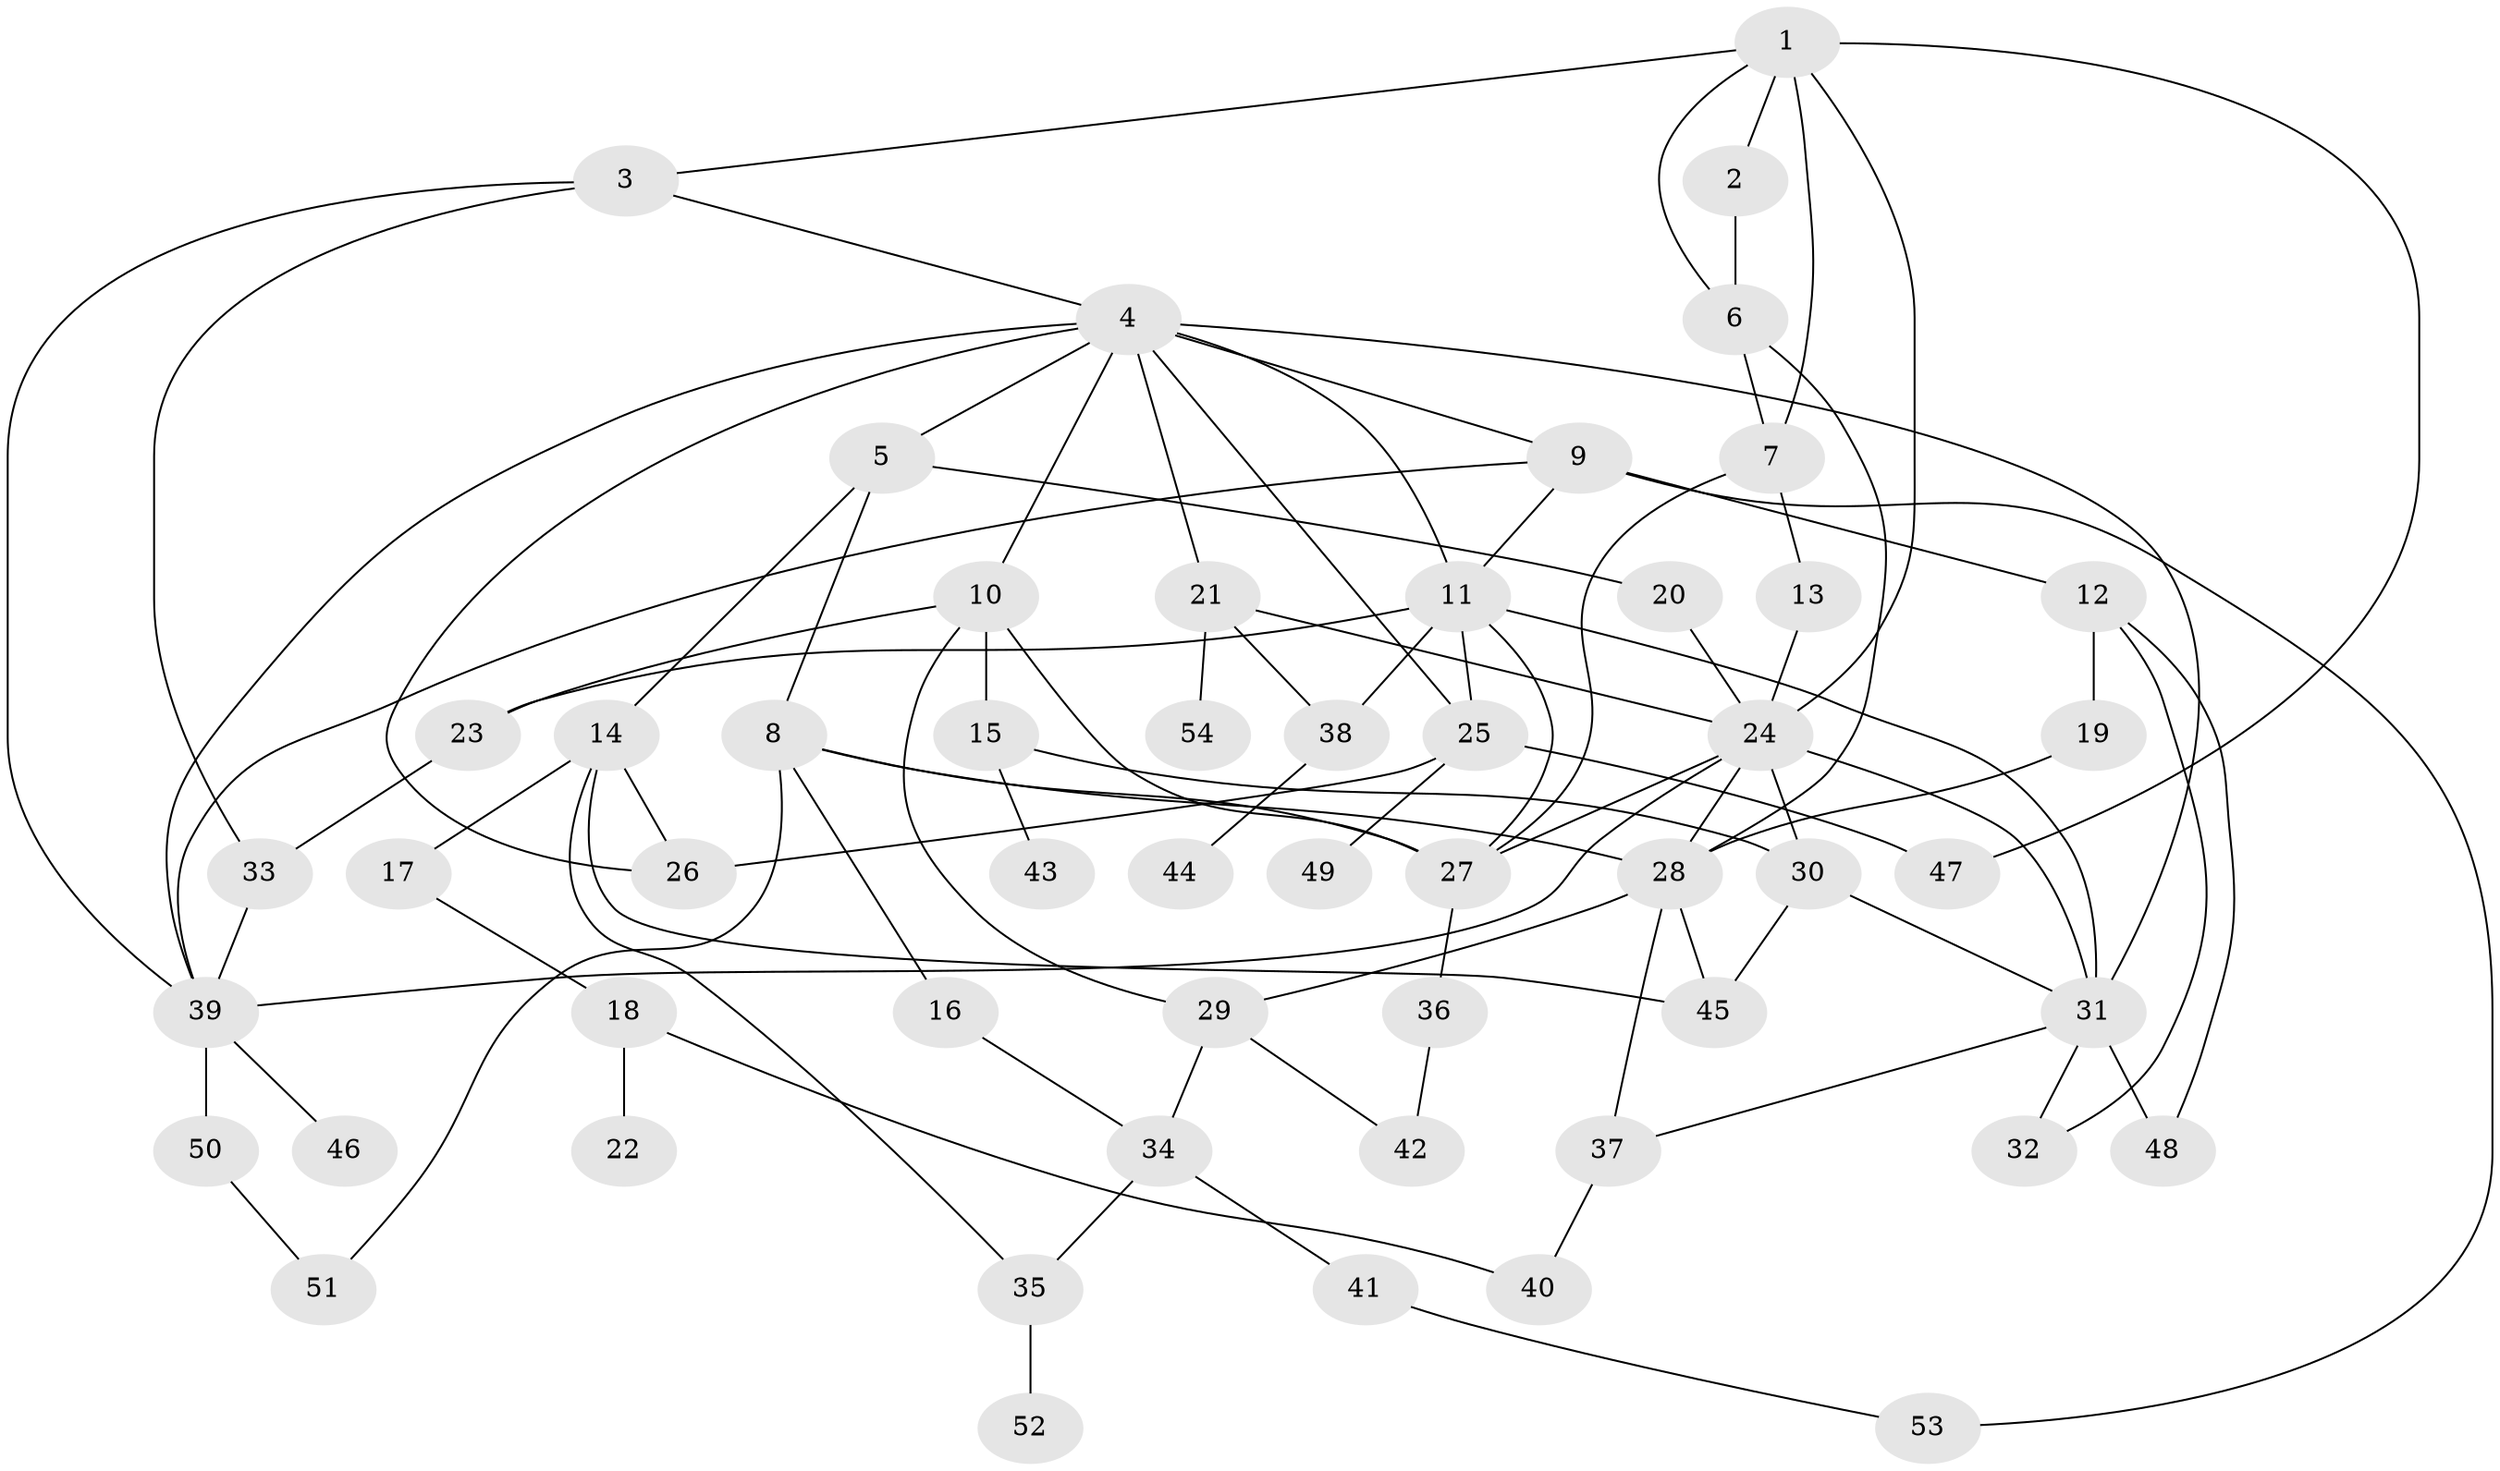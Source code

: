 // original degree distribution, {4: 0.1388888888888889, 3: 0.25925925925925924, 5: 0.06481481481481481, 6: 0.046296296296296294, 2: 0.28703703703703703, 1: 0.19444444444444445, 8: 0.009259259259259259}
// Generated by graph-tools (version 1.1) at 2025/34/03/09/25 02:34:01]
// undirected, 54 vertices, 93 edges
graph export_dot {
graph [start="1"]
  node [color=gray90,style=filled];
  1;
  2;
  3;
  4;
  5;
  6;
  7;
  8;
  9;
  10;
  11;
  12;
  13;
  14;
  15;
  16;
  17;
  18;
  19;
  20;
  21;
  22;
  23;
  24;
  25;
  26;
  27;
  28;
  29;
  30;
  31;
  32;
  33;
  34;
  35;
  36;
  37;
  38;
  39;
  40;
  41;
  42;
  43;
  44;
  45;
  46;
  47;
  48;
  49;
  50;
  51;
  52;
  53;
  54;
  1 -- 2 [weight=1.0];
  1 -- 3 [weight=1.0];
  1 -- 6 [weight=1.0];
  1 -- 7 [weight=1.0];
  1 -- 24 [weight=1.0];
  1 -- 47 [weight=1.0];
  2 -- 6 [weight=1.0];
  3 -- 4 [weight=1.0];
  3 -- 33 [weight=1.0];
  3 -- 39 [weight=1.0];
  4 -- 5 [weight=1.0];
  4 -- 9 [weight=1.0];
  4 -- 10 [weight=1.0];
  4 -- 11 [weight=1.0];
  4 -- 21 [weight=1.0];
  4 -- 25 [weight=1.0];
  4 -- 26 [weight=1.0];
  4 -- 31 [weight=1.0];
  4 -- 39 [weight=1.0];
  5 -- 8 [weight=1.0];
  5 -- 14 [weight=1.0];
  5 -- 20 [weight=1.0];
  6 -- 7 [weight=1.0];
  6 -- 28 [weight=1.0];
  7 -- 13 [weight=1.0];
  7 -- 27 [weight=1.0];
  8 -- 16 [weight=1.0];
  8 -- 27 [weight=1.0];
  8 -- 28 [weight=1.0];
  8 -- 51 [weight=1.0];
  9 -- 11 [weight=1.0];
  9 -- 12 [weight=2.0];
  9 -- 39 [weight=1.0];
  9 -- 53 [weight=1.0];
  10 -- 15 [weight=1.0];
  10 -- 23 [weight=1.0];
  10 -- 27 [weight=1.0];
  10 -- 29 [weight=1.0];
  11 -- 23 [weight=1.0];
  11 -- 25 [weight=1.0];
  11 -- 27 [weight=1.0];
  11 -- 31 [weight=1.0];
  11 -- 38 [weight=1.0];
  12 -- 19 [weight=2.0];
  12 -- 32 [weight=2.0];
  12 -- 48 [weight=1.0];
  13 -- 24 [weight=1.0];
  14 -- 17 [weight=1.0];
  14 -- 26 [weight=1.0];
  14 -- 35 [weight=1.0];
  14 -- 45 [weight=1.0];
  15 -- 30 [weight=1.0];
  15 -- 43 [weight=1.0];
  16 -- 34 [weight=1.0];
  17 -- 18 [weight=1.0];
  18 -- 22 [weight=1.0];
  18 -- 40 [weight=1.0];
  19 -- 28 [weight=3.0];
  20 -- 24 [weight=1.0];
  21 -- 24 [weight=1.0];
  21 -- 38 [weight=1.0];
  21 -- 54 [weight=1.0];
  23 -- 33 [weight=1.0];
  24 -- 27 [weight=1.0];
  24 -- 28 [weight=1.0];
  24 -- 30 [weight=1.0];
  24 -- 31 [weight=1.0];
  24 -- 39 [weight=1.0];
  25 -- 26 [weight=1.0];
  25 -- 47 [weight=1.0];
  25 -- 49 [weight=2.0];
  27 -- 36 [weight=1.0];
  28 -- 29 [weight=1.0];
  28 -- 37 [weight=1.0];
  28 -- 45 [weight=1.0];
  29 -- 34 [weight=1.0];
  29 -- 42 [weight=1.0];
  30 -- 31 [weight=1.0];
  30 -- 45 [weight=1.0];
  31 -- 32 [weight=1.0];
  31 -- 37 [weight=1.0];
  31 -- 48 [weight=4.0];
  33 -- 39 [weight=1.0];
  34 -- 35 [weight=1.0];
  34 -- 41 [weight=1.0];
  35 -- 52 [weight=1.0];
  36 -- 42 [weight=1.0];
  37 -- 40 [weight=1.0];
  38 -- 44 [weight=1.0];
  39 -- 46 [weight=1.0];
  39 -- 50 [weight=1.0];
  41 -- 53 [weight=1.0];
  50 -- 51 [weight=1.0];
}
